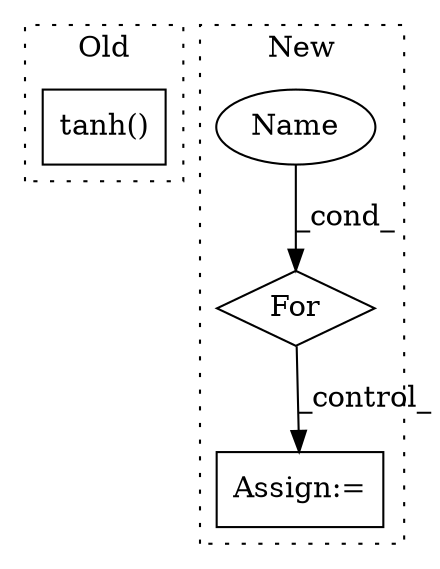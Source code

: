 digraph G {
subgraph cluster0 {
1 [label="tanh()" a="75" s="9350,9364" l="11,1" shape="box"];
label = "Old";
style="dotted";
}
subgraph cluster1 {
2 [label="For" a="107" s="6384,6422" l="4,18" shape="diamond"];
3 [label="Assign:=" a="68" s="6442" l="13" shape="box"];
4 [label="Name" a="87" s="6391" l="5" shape="ellipse"];
label = "New";
style="dotted";
}
2 -> 3 [label="_control_"];
4 -> 2 [label="_cond_"];
}